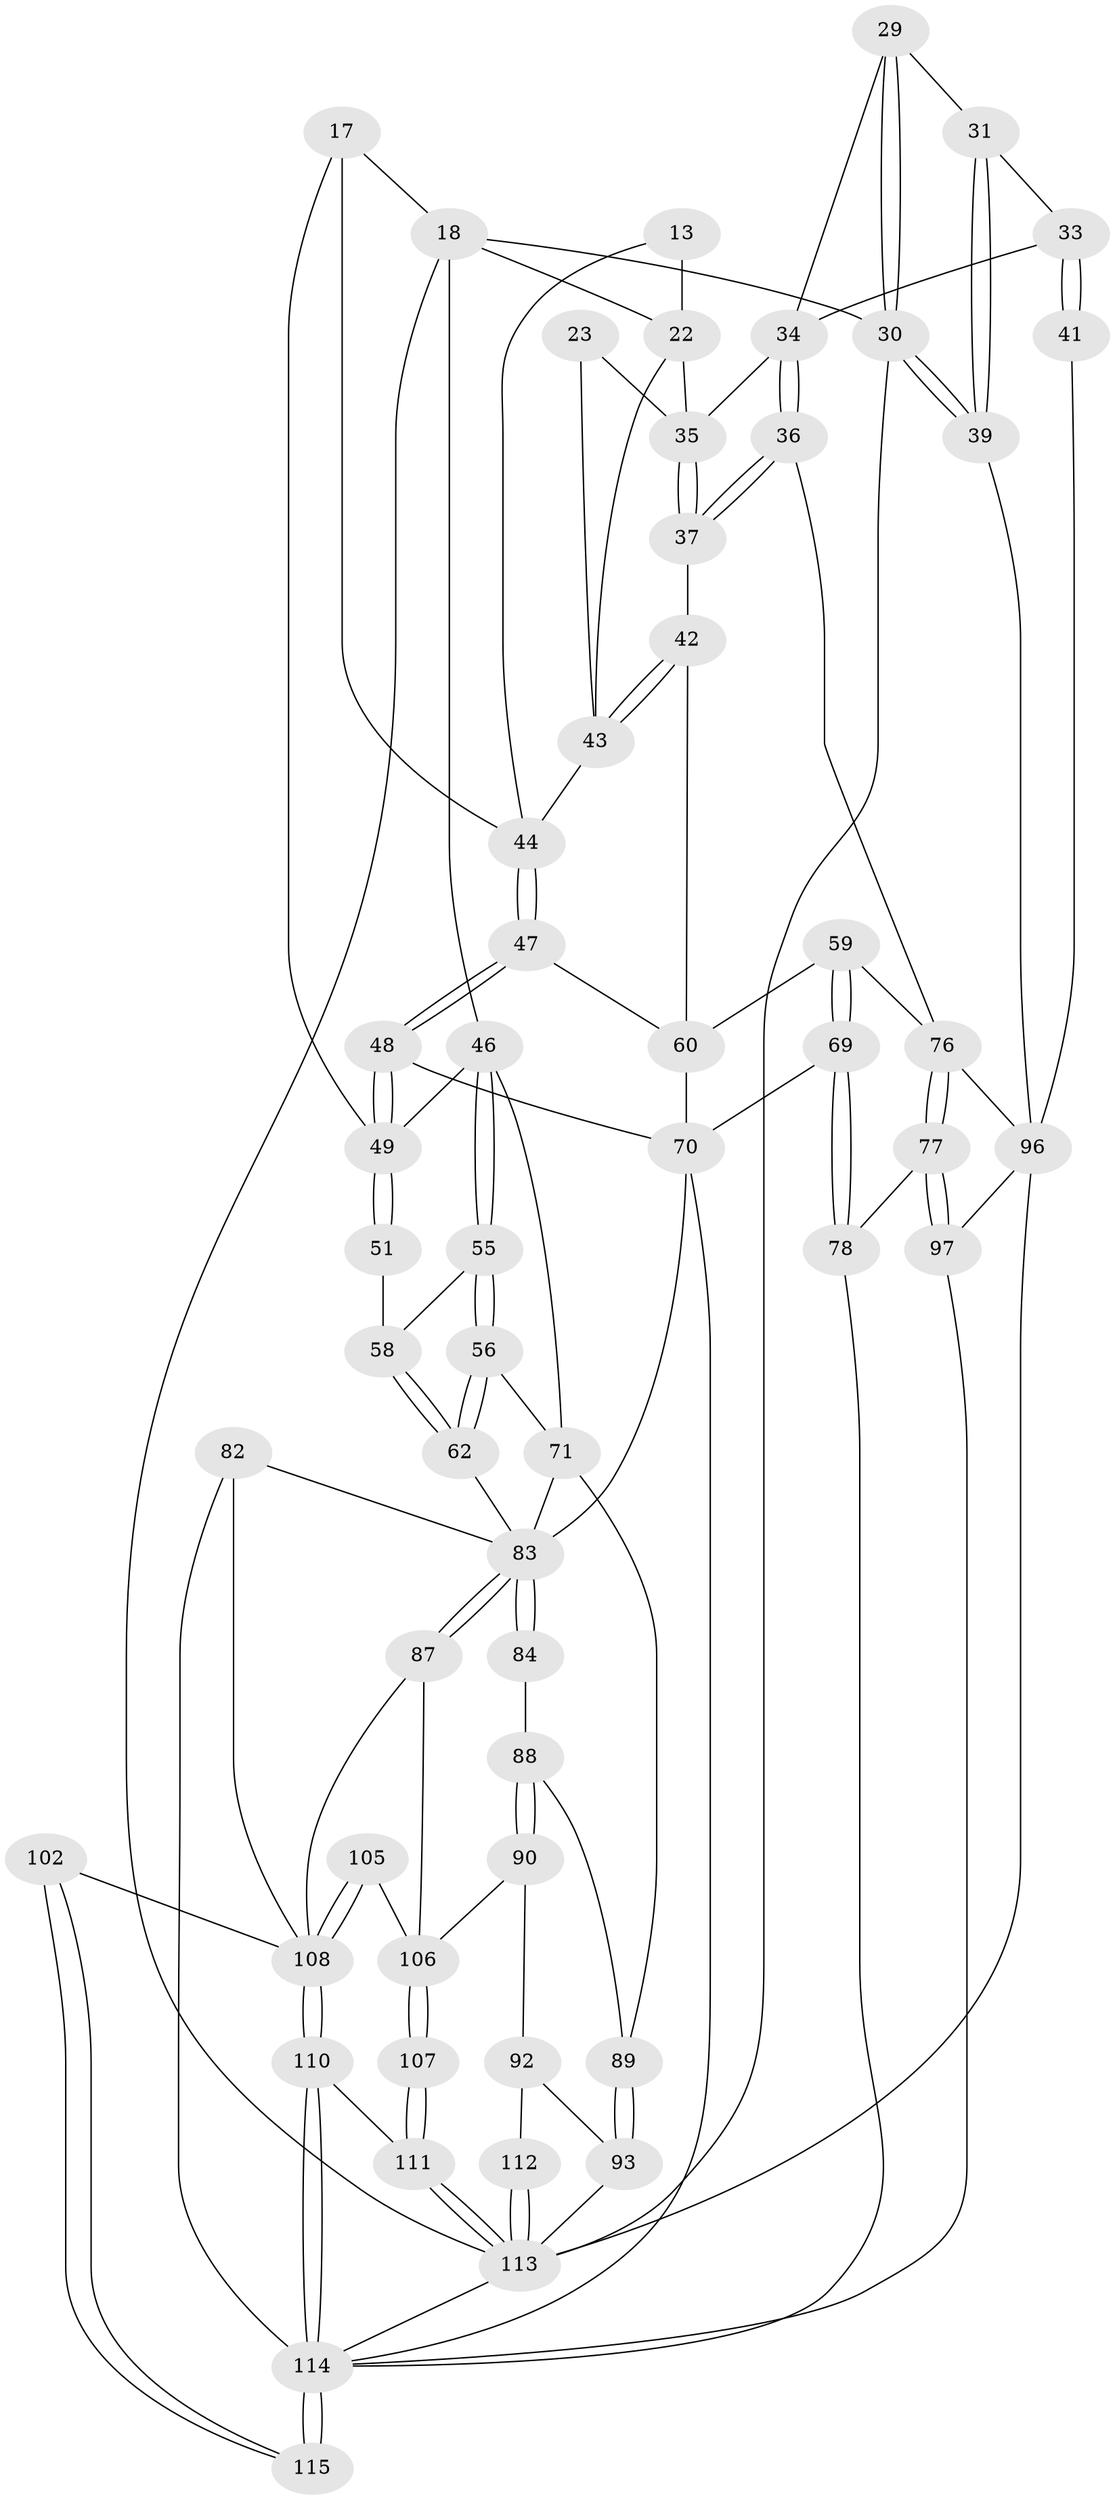// original degree distribution, {3: 0.017391304347826087, 6: 0.23478260869565218, 5: 0.48695652173913045, 4: 0.2608695652173913}
// Generated by graph-tools (version 1.1) at 2025/00/03/09/25 05:00:35]
// undirected, 57 vertices, 129 edges
graph export_dot {
graph [start="1"]
  node [color=gray90,style=filled];
  13 [pos="+0.555382760206613+0"];
  17 [pos="+0.33918385733055556+0.07375974173329432",super="+16+15"];
  18 [pos="+0.2967594021181158+0",super="+5"];
  22 [pos="+0.6102432088012213+0.09608812156165225",super="+12"];
  23 [pos="+0.6593274865566253+0.14209365377249514"];
  29 [pos="+0.8839613158066968+0.064533472614095",super="+7"];
  30 [pos="+1+0",super="+2"];
  31 [pos="+0.9172501590638223+0.1018925786172599"];
  33 [pos="+0.8725778842621615+0.20657015327026432",super="+32"];
  34 [pos="+0.826834318430008+0.23396209370301443",super="+8"];
  35 [pos="+0.7103609084886083+0.14312244098936772",super="+9+10"];
  36 [pos="+0.8071157558137769+0.2576798794837457"];
  37 [pos="+0.7982026314683124+0.25670841668186284"];
  39 [pos="+1+0"];
  41 [pos="+1+0.24733354314213796"];
  42 [pos="+0.7238837276135534+0.28338548640332856"];
  43 [pos="+0.6822492728169836+0.25808341702497345",super="+25"];
  44 [pos="+0.5538886132617958+0.2513543801143218",super="+28"];
  46 [pos="+0.1858194104429734+0.2393693684067019",super="+21"];
  47 [pos="+0.5929070957312501+0.3897528239780559"];
  48 [pos="+0.49628844055270727+0.4879847864392373"];
  49 [pos="+0.4314947711663122+0.4423532244312164",super="+38+26+45"];
  51 [pos="+0.3142903662067276+0.43943174197769"];
  55 [pos="+0.15389270725297696+0.32334221491204596"];
  56 [pos="+0+0.47450266891733867"];
  58 [pos="+0.2924536899637714+0.4500108506550624"];
  59 [pos="+0.7873127609406456+0.48582622608237475"];
  60 [pos="+0.7596567194012537+0.4696002294976627",super="+50"];
  62 [pos="+0.24612091246070072+0.5020861248281527"];
  69 [pos="+0.6291571616208376+0.6288222504480537"];
  70 [pos="+0.5244432567271377+0.5921070831910238",super="+63"];
  71 [pos="+0+0.5450010618968881",super="+57"];
  76 [pos="+0.7843023976955463+0.7124651331885182",super="+54"];
  77 [pos="+0.7591120186408956+0.7262918960972121"];
  78 [pos="+0.7133353294319078+0.7280571156281738"];
  82 [pos="+0.47713219929721074+0.7539325181584455"];
  83 [pos="+0.3057220395521557+0.7221003277068775",super="+65+64+66+75"];
  84 [pos="+0.2406318817193024+0.6885215532011582"];
  87 [pos="+0.3154454094903594+0.7827498087904967"];
  88 [pos="+0.1806069760597759+0.7433081622390034"];
  89 [pos="+0.13011198416391076+0.7528487067232511",super="+72"];
  90 [pos="+0.18462055301463853+0.865824311963025"];
  92 [pos="+0.09863465960933306+0.8530168847238127",super="+91"];
  93 [pos="+0.0967205740646639+0.8507437894951498",super="+73"];
  96 [pos="+0.8664548430434758+0.7532781296779133",super="+68+52"];
  97 [pos="+0.8687060693453652+0.9210036816351687"];
  102 [pos="+0.4808665715481483+0.9253486757684619"];
  105 [pos="+0.3390585871009235+0.9026153442932204"];
  106 [pos="+0.3024702304479535+0.8736066768654505",super="+95"];
  107 [pos="+0.24959653100427062+1"];
  108 [pos="+0.3476565037391515+1",super="+103+85+86"];
  110 [pos="+0.3426884649213924+1"];
  111 [pos="+0.28908790787199234+1"];
  112 [pos="+0.10647879171289008+1",super="+109"];
  113 [pos="+0.19697651597444937+1",super="+67+74"];
  114 [pos="+0.891781941835495+1",super="+99+98+100+81"];
  115 [pos="+0.6355953160224879+0.9949507693343157",super="+104+101"];
  13 -- 22 [weight=2];
  13 -- 44;
  17 -- 18 [weight=2];
  17 -- 49 [weight=2];
  17 -- 44;
  18 -- 30;
  18 -- 113;
  18 -- 22;
  18 -- 46 [weight=2];
  22 -- 35;
  22 -- 43;
  23 -- 35 [weight=2];
  23 -- 43;
  29 -- 30 [weight=2];
  29 -- 30;
  29 -- 31;
  29 -- 34;
  30 -- 39;
  30 -- 39;
  30 -- 113;
  31 -- 39;
  31 -- 39;
  31 -- 33;
  33 -- 34;
  33 -- 41 [weight=2];
  33 -- 41;
  34 -- 36;
  34 -- 36;
  34 -- 35;
  35 -- 37;
  35 -- 37;
  36 -- 37;
  36 -- 37;
  36 -- 76;
  37 -- 42;
  39 -- 96;
  41 -- 96;
  42 -- 43;
  42 -- 43;
  42 -- 60;
  43 -- 44 [weight=2];
  44 -- 47;
  44 -- 47;
  46 -- 55;
  46 -- 55;
  46 -- 49 [weight=2];
  46 -- 71;
  47 -- 48;
  47 -- 48;
  47 -- 60;
  48 -- 49;
  48 -- 49;
  48 -- 70;
  49 -- 51 [weight=2];
  49 -- 51;
  51 -- 58;
  55 -- 56;
  55 -- 56;
  55 -- 58;
  56 -- 62;
  56 -- 62;
  56 -- 71;
  58 -- 62;
  58 -- 62;
  59 -- 60;
  59 -- 69;
  59 -- 69;
  59 -- 76;
  60 -- 70;
  62 -- 83;
  69 -- 70;
  69 -- 78;
  69 -- 78;
  70 -- 114;
  70 -- 83;
  71 -- 83;
  71 -- 89;
  76 -- 77;
  76 -- 77;
  76 -- 96 [weight=2];
  77 -- 78;
  77 -- 97;
  77 -- 97;
  78 -- 114;
  82 -- 83;
  82 -- 114;
  82 -- 108;
  83 -- 84 [weight=2];
  83 -- 84;
  83 -- 87;
  83 -- 87;
  84 -- 88;
  87 -- 106;
  87 -- 108;
  88 -- 89;
  88 -- 90;
  88 -- 90;
  89 -- 93 [weight=2];
  89 -- 93;
  90 -- 106;
  90 -- 92;
  92 -- 93;
  92 -- 112 [weight=2];
  93 -- 113;
  96 -- 97;
  96 -- 113;
  97 -- 114;
  102 -- 115 [weight=2];
  102 -- 115;
  102 -- 108;
  105 -- 106;
  105 -- 108 [weight=2];
  105 -- 108;
  106 -- 107 [weight=2];
  106 -- 107;
  107 -- 111;
  107 -- 111;
  108 -- 110;
  108 -- 110;
  110 -- 111;
  110 -- 114;
  110 -- 114;
  111 -- 113;
  111 -- 113;
  112 -- 113 [weight=2];
  112 -- 113;
  113 -- 114;
  114 -- 115 [weight=3];
  114 -- 115;
}
